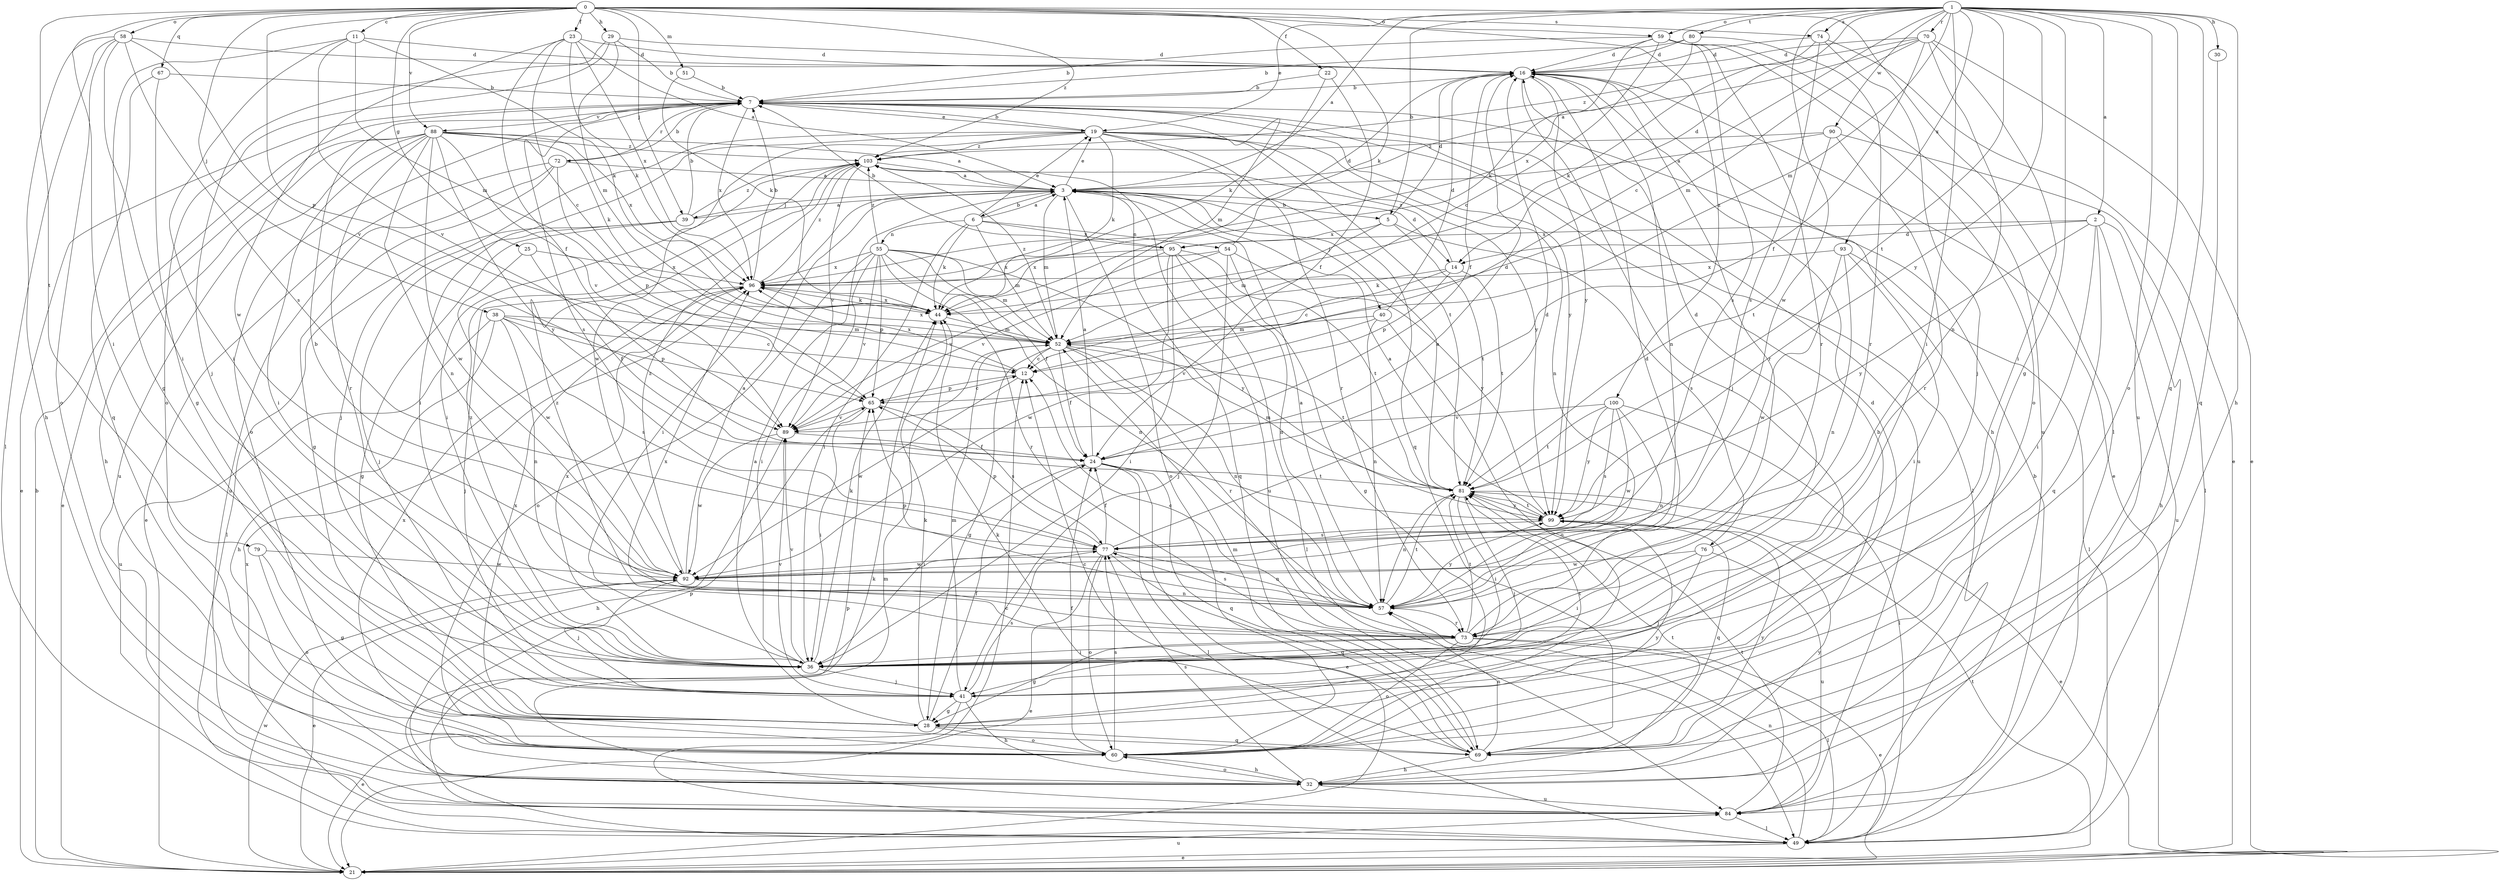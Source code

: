 strict digraph  {
0;
1;
2;
3;
5;
6;
7;
11;
12;
14;
16;
19;
21;
22;
23;
24;
25;
28;
29;
30;
32;
36;
38;
39;
40;
41;
44;
49;
51;
52;
54;
55;
57;
58;
59;
60;
65;
67;
69;
70;
72;
73;
74;
76;
77;
79;
80;
81;
84;
88;
89;
90;
92;
93;
95;
96;
99;
100;
103;
0 -> 11  [label=c];
0 -> 22  [label=f];
0 -> 23  [label=f];
0 -> 25  [label=g];
0 -> 29  [label=h];
0 -> 36  [label=i];
0 -> 38  [label=j];
0 -> 39  [label=j];
0 -> 44  [label=k];
0 -> 49  [label=l];
0 -> 51  [label=m];
0 -> 58  [label=o];
0 -> 59  [label=o];
0 -> 65  [label=p];
0 -> 67  [label=q];
0 -> 74  [label=s];
0 -> 79  [label=t];
0 -> 88  [label=v];
0 -> 100  [label=z];
0 -> 103  [label=z];
1 -> 2  [label=a];
1 -> 3  [label=a];
1 -> 5  [label=b];
1 -> 12  [label=c];
1 -> 14  [label=d];
1 -> 19  [label=e];
1 -> 28  [label=g];
1 -> 30  [label=h];
1 -> 32  [label=h];
1 -> 36  [label=i];
1 -> 52  [label=m];
1 -> 59  [label=o];
1 -> 60  [label=o];
1 -> 69  [label=q];
1 -> 70  [label=r];
1 -> 74  [label=s];
1 -> 80  [label=t];
1 -> 81  [label=t];
1 -> 84  [label=u];
1 -> 90  [label=w];
1 -> 92  [label=w];
1 -> 93  [label=x];
1 -> 99  [label=y];
2 -> 14  [label=d];
2 -> 32  [label=h];
2 -> 36  [label=i];
2 -> 69  [label=q];
2 -> 84  [label=u];
2 -> 95  [label=x];
2 -> 99  [label=y];
3 -> 5  [label=b];
3 -> 6  [label=b];
3 -> 14  [label=d];
3 -> 19  [label=e];
3 -> 36  [label=i];
3 -> 39  [label=j];
3 -> 40  [label=j];
3 -> 52  [label=m];
3 -> 60  [label=o];
3 -> 69  [label=q];
5 -> 16  [label=d];
5 -> 52  [label=m];
5 -> 76  [label=s];
5 -> 81  [label=t];
5 -> 95  [label=x];
6 -> 3  [label=a];
6 -> 19  [label=e];
6 -> 36  [label=i];
6 -> 44  [label=k];
6 -> 52  [label=m];
6 -> 54  [label=n];
6 -> 55  [label=n];
6 -> 95  [label=x];
7 -> 19  [label=e];
7 -> 21  [label=e];
7 -> 52  [label=m];
7 -> 60  [label=o];
7 -> 72  [label=r];
7 -> 77  [label=s];
7 -> 84  [label=u];
7 -> 88  [label=v];
7 -> 96  [label=x];
7 -> 99  [label=y];
11 -> 16  [label=d];
11 -> 28  [label=g];
11 -> 36  [label=i];
11 -> 44  [label=k];
11 -> 52  [label=m];
11 -> 89  [label=v];
12 -> 65  [label=p];
12 -> 92  [label=w];
12 -> 96  [label=x];
14 -> 12  [label=c];
14 -> 44  [label=k];
14 -> 65  [label=p];
14 -> 81  [label=t];
14 -> 103  [label=z];
16 -> 7  [label=b];
16 -> 21  [label=e];
16 -> 24  [label=f];
16 -> 32  [label=h];
16 -> 41  [label=j];
16 -> 57  [label=n];
16 -> 73  [label=r];
16 -> 99  [label=y];
19 -> 7  [label=b];
19 -> 36  [label=i];
19 -> 41  [label=j];
19 -> 44  [label=k];
19 -> 49  [label=l];
19 -> 57  [label=n];
19 -> 69  [label=q];
19 -> 73  [label=r];
19 -> 81  [label=t];
19 -> 92  [label=w];
19 -> 99  [label=y];
19 -> 103  [label=z];
21 -> 7  [label=b];
21 -> 81  [label=t];
21 -> 84  [label=u];
21 -> 92  [label=w];
22 -> 7  [label=b];
22 -> 24  [label=f];
22 -> 44  [label=k];
23 -> 3  [label=a];
23 -> 12  [label=c];
23 -> 16  [label=d];
23 -> 24  [label=f];
23 -> 44  [label=k];
23 -> 92  [label=w];
23 -> 96  [label=x];
24 -> 3  [label=a];
24 -> 16  [label=d];
24 -> 21  [label=e];
24 -> 36  [label=i];
24 -> 49  [label=l];
24 -> 69  [label=q];
24 -> 81  [label=t];
25 -> 24  [label=f];
25 -> 92  [label=w];
25 -> 96  [label=x];
28 -> 3  [label=a];
28 -> 16  [label=d];
28 -> 24  [label=f];
28 -> 44  [label=k];
28 -> 60  [label=o];
28 -> 69  [label=q];
28 -> 96  [label=x];
29 -> 7  [label=b];
29 -> 16  [label=d];
29 -> 41  [label=j];
29 -> 52  [label=m];
29 -> 60  [label=o];
30 -> 69  [label=q];
32 -> 60  [label=o];
32 -> 65  [label=p];
32 -> 77  [label=s];
32 -> 81  [label=t];
32 -> 84  [label=u];
32 -> 99  [label=y];
36 -> 41  [label=j];
36 -> 44  [label=k];
36 -> 89  [label=v];
36 -> 96  [label=x];
36 -> 103  [label=z];
38 -> 12  [label=c];
38 -> 32  [label=h];
38 -> 52  [label=m];
38 -> 57  [label=n];
38 -> 65  [label=p];
38 -> 77  [label=s];
38 -> 84  [label=u];
39 -> 3  [label=a];
39 -> 7  [label=b];
39 -> 28  [label=g];
39 -> 41  [label=j];
39 -> 49  [label=l];
39 -> 103  [label=z];
40 -> 16  [label=d];
40 -> 52  [label=m];
40 -> 57  [label=n];
40 -> 60  [label=o];
40 -> 89  [label=v];
41 -> 21  [label=e];
41 -> 28  [label=g];
41 -> 32  [label=h];
41 -> 52  [label=m];
41 -> 77  [label=s];
41 -> 81  [label=t];
41 -> 89  [label=v];
44 -> 52  [label=m];
44 -> 96  [label=x];
49 -> 7  [label=b];
49 -> 12  [label=c];
49 -> 21  [label=e];
49 -> 44  [label=k];
49 -> 57  [label=n];
49 -> 96  [label=x];
51 -> 7  [label=b];
51 -> 44  [label=k];
52 -> 12  [label=c];
52 -> 24  [label=f];
52 -> 28  [label=g];
52 -> 57  [label=n];
52 -> 73  [label=r];
52 -> 81  [label=t];
52 -> 96  [label=x];
52 -> 103  [label=z];
54 -> 16  [label=d];
54 -> 28  [label=g];
54 -> 41  [label=j];
54 -> 89  [label=v];
54 -> 96  [label=x];
54 -> 99  [label=y];
55 -> 24  [label=f];
55 -> 36  [label=i];
55 -> 52  [label=m];
55 -> 57  [label=n];
55 -> 60  [label=o];
55 -> 65  [label=p];
55 -> 73  [label=r];
55 -> 89  [label=v];
55 -> 96  [label=x];
55 -> 99  [label=y];
55 -> 103  [label=z];
57 -> 3  [label=a];
57 -> 65  [label=p];
57 -> 73  [label=r];
57 -> 77  [label=s];
57 -> 81  [label=t];
57 -> 99  [label=y];
58 -> 16  [label=d];
58 -> 32  [label=h];
58 -> 36  [label=i];
58 -> 49  [label=l];
58 -> 60  [label=o];
58 -> 77  [label=s];
58 -> 89  [label=v];
59 -> 7  [label=b];
59 -> 12  [label=c];
59 -> 16  [label=d];
59 -> 44  [label=k];
59 -> 60  [label=o];
59 -> 73  [label=r];
59 -> 77  [label=s];
59 -> 84  [label=u];
60 -> 7  [label=b];
60 -> 24  [label=f];
60 -> 32  [label=h];
60 -> 77  [label=s];
60 -> 96  [label=x];
60 -> 99  [label=y];
65 -> 12  [label=c];
65 -> 36  [label=i];
65 -> 77  [label=s];
65 -> 89  [label=v];
67 -> 7  [label=b];
67 -> 28  [label=g];
67 -> 69  [label=q];
69 -> 12  [label=c];
69 -> 32  [label=h];
69 -> 44  [label=k];
69 -> 52  [label=m];
69 -> 57  [label=n];
69 -> 99  [label=y];
70 -> 3  [label=a];
70 -> 16  [label=d];
70 -> 21  [label=e];
70 -> 24  [label=f];
70 -> 36  [label=i];
70 -> 52  [label=m];
70 -> 57  [label=n];
70 -> 103  [label=z];
72 -> 3  [label=a];
72 -> 7  [label=b];
72 -> 21  [label=e];
72 -> 28  [label=g];
72 -> 65  [label=p];
72 -> 84  [label=u];
73 -> 12  [label=c];
73 -> 16  [label=d];
73 -> 21  [label=e];
73 -> 28  [label=g];
73 -> 36  [label=i];
73 -> 49  [label=l];
73 -> 60  [label=o];
73 -> 81  [label=t];
73 -> 96  [label=x];
73 -> 103  [label=z];
74 -> 16  [label=d];
74 -> 21  [label=e];
74 -> 41  [label=j];
74 -> 44  [label=k];
74 -> 77  [label=s];
76 -> 16  [label=d];
76 -> 36  [label=i];
76 -> 41  [label=j];
76 -> 84  [label=u];
76 -> 92  [label=w];
77 -> 16  [label=d];
77 -> 21  [label=e];
77 -> 24  [label=f];
77 -> 57  [label=n];
77 -> 60  [label=o];
77 -> 65  [label=p];
77 -> 69  [label=q];
77 -> 92  [label=w];
79 -> 28  [label=g];
79 -> 60  [label=o];
79 -> 92  [label=w];
80 -> 7  [label=b];
80 -> 16  [label=d];
80 -> 73  [label=r];
80 -> 96  [label=x];
81 -> 3  [label=a];
81 -> 21  [label=e];
81 -> 36  [label=i];
81 -> 41  [label=j];
81 -> 52  [label=m];
81 -> 57  [label=n];
81 -> 99  [label=y];
84 -> 49  [label=l];
84 -> 52  [label=m];
84 -> 65  [label=p];
84 -> 81  [label=t];
88 -> 3  [label=a];
88 -> 21  [label=e];
88 -> 32  [label=h];
88 -> 36  [label=i];
88 -> 44  [label=k];
88 -> 57  [label=n];
88 -> 73  [label=r];
88 -> 84  [label=u];
88 -> 89  [label=v];
88 -> 92  [label=w];
88 -> 96  [label=x];
88 -> 99  [label=y];
88 -> 103  [label=z];
89 -> 24  [label=f];
89 -> 32  [label=h];
89 -> 92  [label=w];
90 -> 3  [label=a];
90 -> 49  [label=l];
90 -> 73  [label=r];
90 -> 81  [label=t];
90 -> 103  [label=z];
92 -> 3  [label=a];
92 -> 7  [label=b];
92 -> 21  [label=e];
92 -> 41  [label=j];
92 -> 57  [label=n];
92 -> 103  [label=z];
93 -> 36  [label=i];
93 -> 49  [label=l];
93 -> 57  [label=n];
93 -> 92  [label=w];
93 -> 96  [label=x];
95 -> 7  [label=b];
95 -> 36  [label=i];
95 -> 49  [label=l];
95 -> 57  [label=n];
95 -> 81  [label=t];
95 -> 89  [label=v];
95 -> 92  [label=w];
95 -> 96  [label=x];
96 -> 7  [label=b];
96 -> 41  [label=j];
96 -> 44  [label=k];
96 -> 103  [label=z];
99 -> 3  [label=a];
99 -> 69  [label=q];
99 -> 77  [label=s];
99 -> 81  [label=t];
100 -> 49  [label=l];
100 -> 57  [label=n];
100 -> 77  [label=s];
100 -> 81  [label=t];
100 -> 89  [label=v];
100 -> 92  [label=w];
100 -> 99  [label=y];
103 -> 3  [label=a];
103 -> 36  [label=i];
103 -> 84  [label=u];
103 -> 89  [label=v];
}
